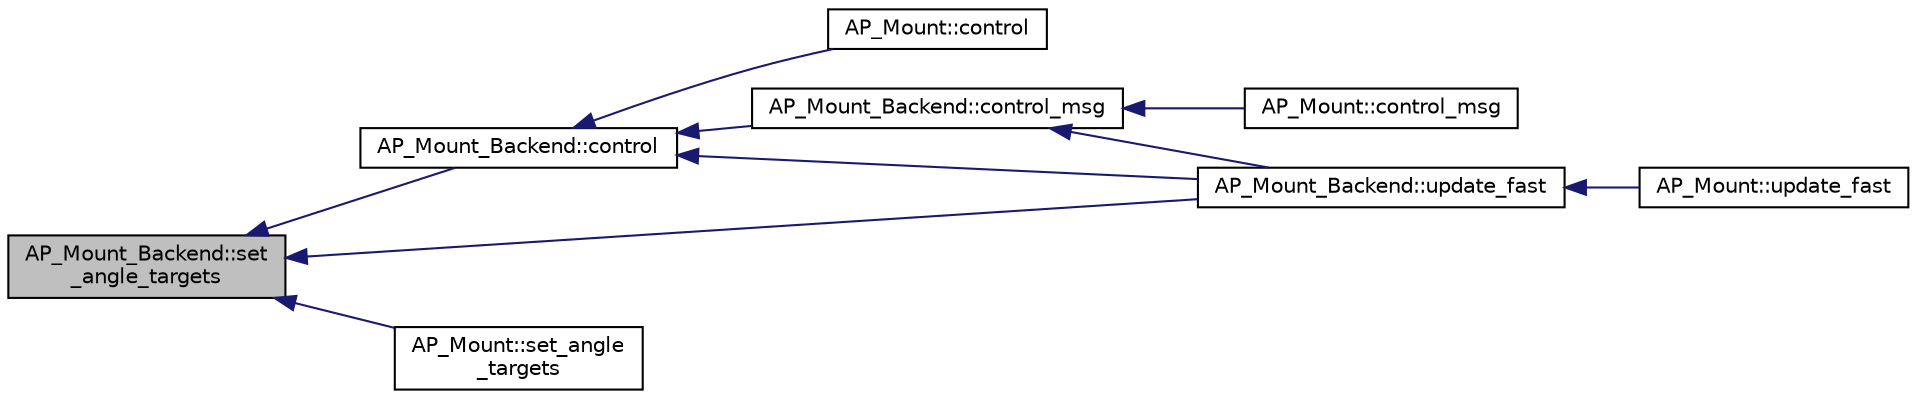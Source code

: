 digraph "AP_Mount_Backend::set_angle_targets"
{
 // INTERACTIVE_SVG=YES
  edge [fontname="Helvetica",fontsize="10",labelfontname="Helvetica",labelfontsize="10"];
  node [fontname="Helvetica",fontsize="10",shape=record];
  rankdir="LR";
  Node1 [label="AP_Mount_Backend::set\l_angle_targets",height=0.2,width=0.4,color="black", fillcolor="grey75", style="filled", fontcolor="black"];
  Node1 -> Node2 [dir="back",color="midnightblue",fontsize="10",style="solid",fontname="Helvetica"];
  Node2 [label="AP_Mount_Backend::control",height=0.2,width=0.4,color="black", fillcolor="white", style="filled",URL="$classAP__Mount__Backend.html#a2c05c2c449c8b03c1dc215ba30b4f98a"];
  Node2 -> Node3 [dir="back",color="midnightblue",fontsize="10",style="solid",fontname="Helvetica"];
  Node3 [label="AP_Mount::control",height=0.2,width=0.4,color="black", fillcolor="white", style="filled",URL="$classAP__Mount.html#a77a33bdfe35ab9c70cc15d7e5d623af7"];
  Node2 -> Node4 [dir="back",color="midnightblue",fontsize="10",style="solid",fontname="Helvetica"];
  Node4 [label="AP_Mount_Backend::control_msg",height=0.2,width=0.4,color="black", fillcolor="white", style="filled",URL="$classAP__Mount__Backend.html#ae975fe1daaa9722be740772fcb20e0ff"];
  Node4 -> Node5 [dir="back",color="midnightblue",fontsize="10",style="solid",fontname="Helvetica"];
  Node5 [label="AP_Mount::control_msg",height=0.2,width=0.4,color="black", fillcolor="white", style="filled",URL="$classAP__Mount.html#a88ddd07ac8d62ca4b93f06667ecb1fdc"];
  Node4 -> Node6 [dir="back",color="midnightblue",fontsize="10",style="solid",fontname="Helvetica"];
  Node6 [label="AP_Mount_Backend::update_fast",height=0.2,width=0.4,color="black", fillcolor="white", style="filled",URL="$classAP__Mount__Backend.html#a6c424f5db5f8e32820b2cac36cd93784"];
  Node6 -> Node7 [dir="back",color="midnightblue",fontsize="10",style="solid",fontname="Helvetica"];
  Node7 [label="AP_Mount::update_fast",height=0.2,width=0.4,color="black", fillcolor="white", style="filled",URL="$classAP__Mount.html#a9a291b1cf311ff510860ffc7a427a6a2"];
  Node2 -> Node6 [dir="back",color="midnightblue",fontsize="10",style="solid",fontname="Helvetica"];
  Node1 -> Node8 [dir="back",color="midnightblue",fontsize="10",style="solid",fontname="Helvetica"];
  Node8 [label="AP_Mount::set_angle\l_targets",height=0.2,width=0.4,color="black", fillcolor="white", style="filled",URL="$classAP__Mount.html#a2f496d62bbfdf9ca0d0fea8e0225665c"];
  Node1 -> Node6 [dir="back",color="midnightblue",fontsize="10",style="solid",fontname="Helvetica"];
}

